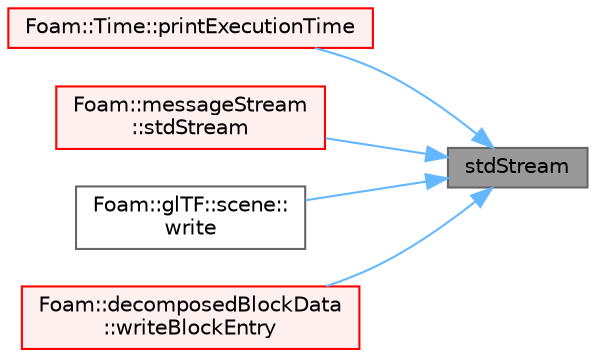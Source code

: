 digraph "stdStream"
{
 // LATEX_PDF_SIZE
  bgcolor="transparent";
  edge [fontname=Helvetica,fontsize=10,labelfontname=Helvetica,labelfontsize=10];
  node [fontname=Helvetica,fontsize=10,shape=box,height=0.2,width=0.4];
  rankdir="RL";
  Node1 [id="Node000001",label="stdStream",height=0.2,width=0.4,color="gray40", fillcolor="grey60", style="filled", fontcolor="black",tooltip=" "];
  Node1 -> Node2 [id="edge1_Node000001_Node000002",dir="back",color="steelblue1",style="solid",tooltip=" "];
  Node2 [id="Node000002",label="Foam::Time::printExecutionTime",height=0.2,width=0.4,color="red", fillcolor="#FFF0F0", style="filled",URL="$classFoam_1_1Time.html#aaba066e009b7ac8a573655b4cdd82794",tooltip=" "];
  Node1 -> Node4 [id="edge2_Node000001_Node000004",dir="back",color="steelblue1",style="solid",tooltip=" "];
  Node4 [id="Node000004",label="Foam::messageStream\l::stdStream",height=0.2,width=0.4,color="red", fillcolor="#FFF0F0", style="filled",URL="$classFoam_1_1messageStream.html#a508c1eb7ca76b7845a2c46561d2325d3",tooltip=" "];
  Node1 -> Node10 [id="edge3_Node000001_Node000010",dir="back",color="steelblue1",style="solid",tooltip=" "];
  Node10 [id="Node000010",label="Foam::glTF::scene::\lwrite",height=0.2,width=0.4,color="grey40", fillcolor="white", style="filled",URL="$classFoam_1_1glTF_1_1scene.html#abc3cd62ff33f4830f9e4cfceed468856",tooltip=" "];
  Node1 -> Node11 [id="edge4_Node000001_Node000011",dir="back",color="steelblue1",style="solid",tooltip=" "];
  Node11 [id="Node000011",label="Foam::decomposedBlockData\l::writeBlockEntry",height=0.2,width=0.4,color="red", fillcolor="#FFF0F0", style="filled",URL="$classFoam_1_1decomposedBlockData.html#a304bc8523edb07a59e74b1786305797b",tooltip=" "];
}
